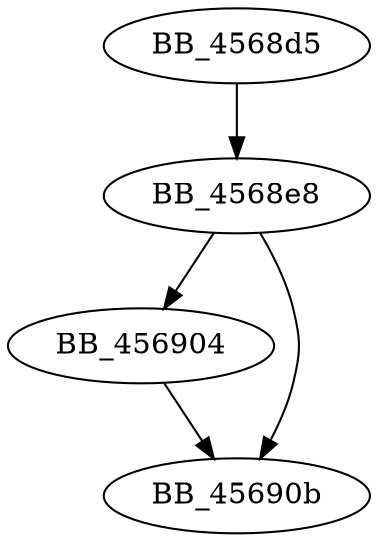 DiGraph sub_4568D5{
BB_4568d5->BB_4568e8
BB_4568e8->BB_456904
BB_4568e8->BB_45690b
BB_456904->BB_45690b
}
